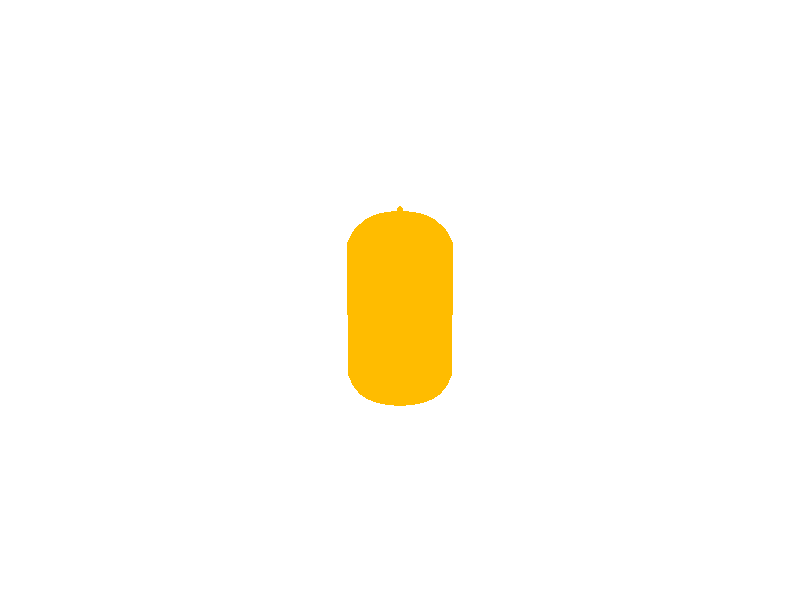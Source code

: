 #include "colors.inc"
#include "metals.inc"
#include "woods.inc"  
#include  "textures.inc"  
  
background{White}
camera 
{
    angle 10
    location <20, 40, -70>
    look_at <0, 2, 0>
}    

light_source 
{
    <20, 20, -20> color White
}  

#declare nixieShell =   
lathe 
{
    13,
    <0.0,  0.24>,
    <0.44,   0.25>,
    <0.82,   0.28>,
    <0.89,   0.39>,
    <0.94,   0.52>,
    <0.95,   3.09>,
    <0.87,  3.27>,
    <0.74,  3.42>,
    <0.5,   3.52>,
    <0.13,  3.61>,
    <0.07,  3.68>,
    <0.06,  3.82>,
    <0,     3.89>      
    texture{Orange_Glass}
    finish 
    {
        ambient .3
        phong .75
    } 
}    
   /**
#declare nixieShell =   
lathe 
{
    13,
    <0.0,  0.77>,
    <0.22,   2.35>,
    <0.94,   0>,
    <0.28,   2.44>,
    <0.94,   0.52>,
    <0.95,   3.09>,
    <0.87,  3.27>,
    <0.74,  3.42>,
    <0.5,   3.52>,
    <0.13,  3.61>,
    <0.07,  3.68>,
    <0.06,  3.82>,
    <0,     3.89>      
    texture{Orange_Glass}
    finish 
    {
        ambient .3
        phong .75
    } 
}  **/                   

#declare nixieCentre =   
lathe 
{
    4,
    <0.0,  0.57>,
    <0.89,   0.57>,
    <0.89,   0.71>,
    <0.0,   0.71>   
    texture{Brass_Metal}
    finish 
    {
        ambient .3
        phong .75
    } 
}                                   
                     
object {nixieShell}
object {nixieCentre}